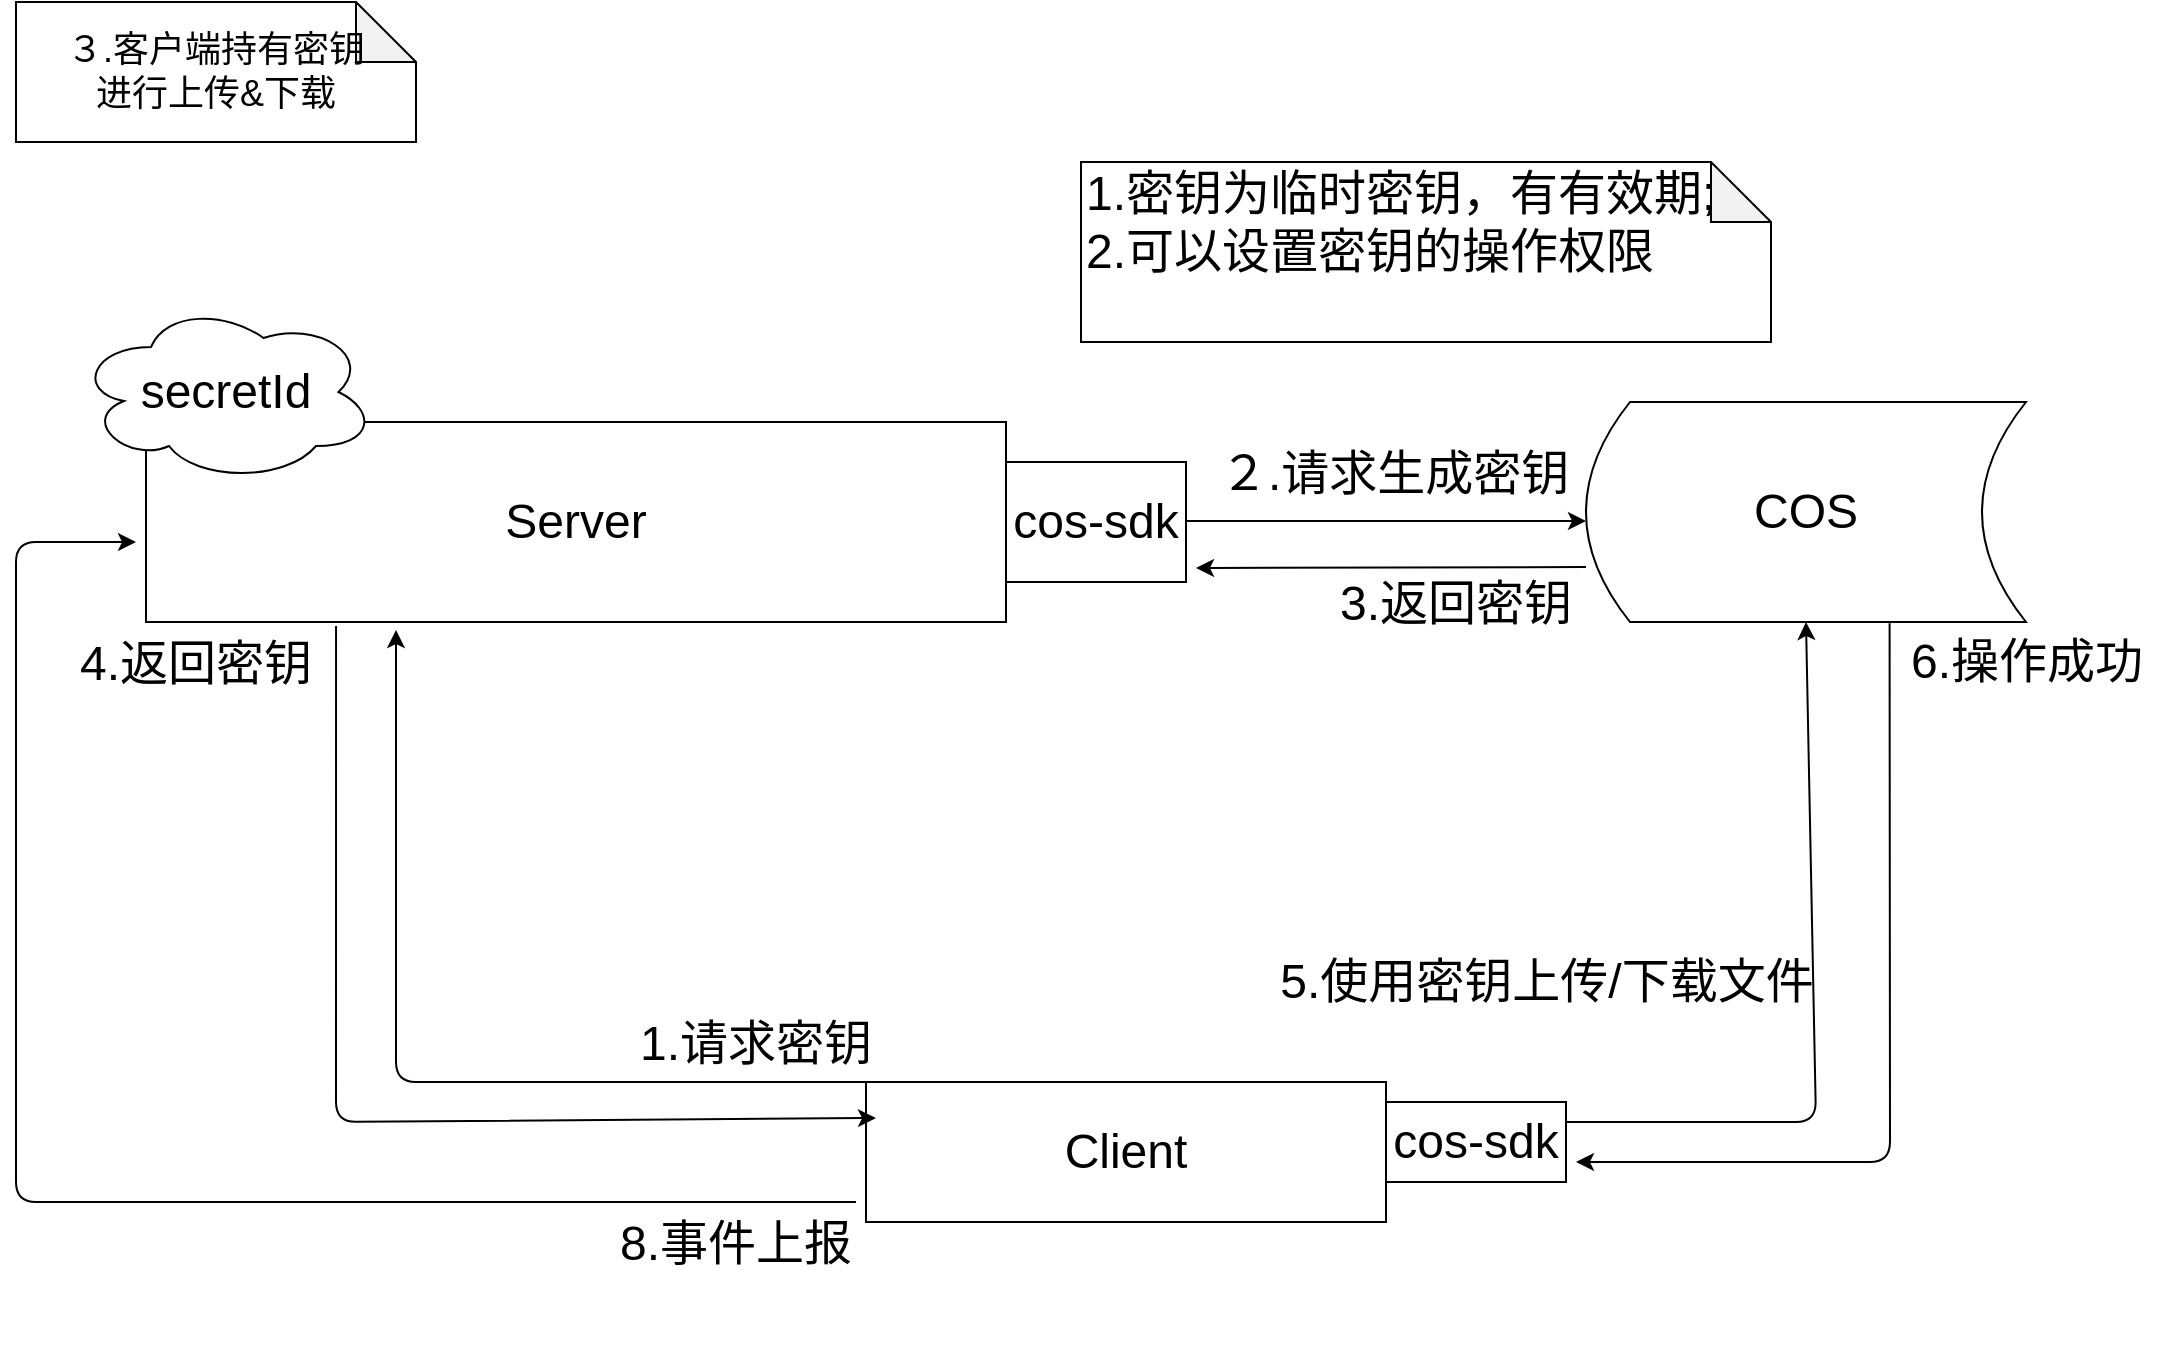 <mxfile version="13.1.3" type="github">
  <diagram name="Page-1" id="5f0bae14-7c28-e335-631c-24af17079c00">
    <mxGraphModel dx="2740" dy="952" grid="1" gridSize="10" guides="1" tooltips="1" connect="1" arrows="1" fold="1" page="1" pageScale="1" pageWidth="1100" pageHeight="850" background="#ffffff" math="0" shadow="0">
      <root>
        <mxCell id="0" />
        <mxCell id="1" parent="0" />
        <mxCell id="2BbbxaQr6hZSvzHqME9C-2" value="&lt;font style=&quot;font-size: 24px&quot;&gt;Server&lt;/font&gt;" style="rounded=0;whiteSpace=wrap;html=1;" parent="1" vertex="1">
          <mxGeometry x="25" y="260" width="430" height="100" as="geometry" />
        </mxCell>
        <mxCell id="2BbbxaQr6hZSvzHqME9C-3" value="&lt;font style=&quot;font-size: 24px&quot;&gt;Client&lt;/font&gt;" style="rounded=0;whiteSpace=wrap;html=1;" parent="1" vertex="1">
          <mxGeometry x="385" y="590" width="260" height="70" as="geometry" />
        </mxCell>
        <mxCell id="2BbbxaQr6hZSvzHqME9C-6" value="&lt;font style=&quot;font-size: 24px&quot;&gt;COS&lt;/font&gt;" style="shape=dataStorage;whiteSpace=wrap;html=1;" parent="1" vertex="1">
          <mxGeometry x="745" y="250" width="220" height="110" as="geometry" />
        </mxCell>
        <mxCell id="2BbbxaQr6hZSvzHqME9C-18" value="" style="endArrow=classic;html=1;" parent="1" edge="1">
          <mxGeometry width="50" height="50" relative="1" as="geometry">
            <mxPoint x="545" y="309.5" as="sourcePoint" />
            <mxPoint x="745" y="309.5" as="targetPoint" />
            <Array as="points">
              <mxPoint x="685" y="309.5" />
            </Array>
          </mxGeometry>
        </mxCell>
        <mxCell id="2BbbxaQr6hZSvzHqME9C-30" value="&lt;span style=&quot;text-align: center&quot;&gt;&lt;font style=&quot;font-size: 24px&quot;&gt;1.请求密钥&lt;/font&gt;&lt;/span&gt;" style="text;whiteSpace=wrap;html=1;" parent="1" vertex="1">
          <mxGeometry x="270" y="550" width="210" height="80" as="geometry" />
        </mxCell>
        <mxCell id="2BbbxaQr6hZSvzHqME9C-35" value="&lt;font style=&quot;font-size: 18px&quot;&gt;３.客户端持有密钥&lt;br&gt;进行上传&amp;amp;下载&lt;br&gt;&lt;/font&gt;" style="shape=note;whiteSpace=wrap;html=1;backgroundOutline=1;darkOpacity=0.05;" parent="1" vertex="1">
          <mxGeometry x="-40" y="50" width="200" height="70" as="geometry" />
        </mxCell>
        <mxCell id="sp5xluREkhG6h_Tq_4LH-2" value="&lt;font style=&quot;font-size: 24px&quot;&gt;secretId&lt;/font&gt;" style="ellipse;shape=cloud;whiteSpace=wrap;html=1;" parent="1" vertex="1">
          <mxGeometry x="-10" y="200" width="150" height="90" as="geometry" />
        </mxCell>
        <mxCell id="sp5xluREkhG6h_Tq_4LH-4" value="&lt;font style=&quot;font-size: 24px&quot;&gt;cos-sdk&lt;/font&gt;" style="rounded=0;whiteSpace=wrap;html=1;" parent="1" vertex="1">
          <mxGeometry x="455" y="280" width="90" height="60" as="geometry" />
        </mxCell>
        <mxCell id="zxILmdE_aTLb1eIWgR9r-1" value="" style="endArrow=classic;html=1;exitX=0;exitY=0.75;exitDx=0;exitDy=0;" parent="1" source="2BbbxaQr6hZSvzHqME9C-6" edge="1">
          <mxGeometry width="50" height="50" relative="1" as="geometry">
            <mxPoint x="490" y="410" as="sourcePoint" />
            <mxPoint x="550" y="333" as="targetPoint" />
          </mxGeometry>
        </mxCell>
        <mxCell id="zxILmdE_aTLb1eIWgR9r-2" value="" style="endArrow=classic;html=1;exitX=0;exitY=0;exitDx=0;exitDy=0;" parent="1" source="2BbbxaQr6hZSvzHqME9C-3" edge="1">
          <mxGeometry width="50" height="50" relative="1" as="geometry">
            <mxPoint x="380" y="625" as="sourcePoint" />
            <mxPoint x="150" y="364" as="targetPoint" />
            <Array as="points">
              <mxPoint x="150" y="590" />
            </Array>
          </mxGeometry>
        </mxCell>
        <mxCell id="zxILmdE_aTLb1eIWgR9r-3" value="&lt;span style=&quot;text-align: center&quot;&gt;&lt;font style=&quot;font-size: 24px&quot;&gt;２.请求生成密钥&lt;/font&gt;&lt;/span&gt;" style="text;whiteSpace=wrap;html=1;" parent="1" vertex="1">
          <mxGeometry x="560" y="265" width="210" height="80" as="geometry" />
        </mxCell>
        <mxCell id="zxILmdE_aTLb1eIWgR9r-4" value="&lt;span style=&quot;text-align: center&quot;&gt;&lt;font style=&quot;font-size: 24px&quot;&gt;3.返回密钥&lt;/font&gt;&lt;/span&gt;" style="text;whiteSpace=wrap;html=1;" parent="1" vertex="1">
          <mxGeometry x="620" y="330" width="210" height="80" as="geometry" />
        </mxCell>
        <mxCell id="zxILmdE_aTLb1eIWgR9r-5" value="" style="endArrow=classic;html=1;exitX=0.221;exitY=1.02;exitDx=0;exitDy=0;exitPerimeter=0;" parent="1" edge="1" source="2BbbxaQr6hZSvzHqME9C-2">
          <mxGeometry width="50" height="50" relative="1" as="geometry">
            <mxPoint x="240" y="370" as="sourcePoint" />
            <mxPoint x="390" y="608" as="targetPoint" />
            <Array as="points">
              <mxPoint x="120" y="610" />
            </Array>
          </mxGeometry>
        </mxCell>
        <mxCell id="zxILmdE_aTLb1eIWgR9r-6" value="&lt;span style=&quot;text-align: center&quot;&gt;&lt;font style=&quot;font-size: 24px&quot;&gt;4.返回密钥&lt;/font&gt;&lt;/span&gt;" style="text;whiteSpace=wrap;html=1;" parent="1" vertex="1">
          <mxGeometry x="-10" y="360" width="210" height="80" as="geometry" />
        </mxCell>
        <mxCell id="Sv0P2uase_pLkztzvCiE-1" value="&lt;font style=&quot;font-size: 24px&quot;&gt;cos-sdk&lt;/font&gt;" style="rounded=0;whiteSpace=wrap;html=1;" parent="1" vertex="1">
          <mxGeometry x="645" y="600" width="90" height="40" as="geometry" />
        </mxCell>
        <mxCell id="Sv0P2uase_pLkztzvCiE-2" value="" style="endArrow=classic;html=1;exitX=1;exitY=0.25;exitDx=0;exitDy=0;entryX=0.5;entryY=1;entryDx=0;entryDy=0;" parent="1" source="Sv0P2uase_pLkztzvCiE-1" target="2BbbxaQr6hZSvzHqME9C-6" edge="1">
          <mxGeometry width="50" height="50" relative="1" as="geometry">
            <mxPoint x="440" y="460" as="sourcePoint" />
            <mxPoint x="860" y="370" as="targetPoint" />
            <Array as="points">
              <mxPoint x="860" y="610" />
            </Array>
          </mxGeometry>
        </mxCell>
        <mxCell id="Sv0P2uase_pLkztzvCiE-3" value="&lt;font style=&quot;font-size: 24px&quot;&gt;5.使用密钥上传/下载文件&lt;/font&gt;" style="text;html=1;align=center;verticalAlign=middle;resizable=0;points=[];autosize=1;" parent="1" vertex="1">
          <mxGeometry x="580" y="530" width="290" height="20" as="geometry" />
        </mxCell>
        <mxCell id="Sv0P2uase_pLkztzvCiE-4" value="&lt;font style=&quot;font-size: 24px&quot;&gt;1.密钥为临时密钥，有有效期;&lt;br&gt;2.可以设置密钥的操作权限&lt;br&gt;&lt;br&gt;&lt;/font&gt;" style="shape=note;whiteSpace=wrap;html=1;backgroundOutline=1;darkOpacity=0.05;align=left;" parent="1" vertex="1">
          <mxGeometry x="492.5" y="130" width="345" height="90" as="geometry" />
        </mxCell>
        <mxCell id="uOgvu6rKqU1T-ngewVmN-2" value="" style="endArrow=classic;html=1;" edge="1" parent="1">
          <mxGeometry width="50" height="50" relative="1" as="geometry">
            <mxPoint x="380" y="650" as="sourcePoint" />
            <mxPoint x="20" y="320" as="targetPoint" />
            <Array as="points">
              <mxPoint x="-40" y="650" />
              <mxPoint x="-40" y="320" />
            </Array>
          </mxGeometry>
        </mxCell>
        <mxCell id="uOgvu6rKqU1T-ngewVmN-4" value="&lt;div style=&quot;text-align: center&quot;&gt;&lt;span style=&quot;font-size: 24px&quot;&gt;8.事件上报&lt;/span&gt;&lt;/div&gt;" style="text;whiteSpace=wrap;html=1;" vertex="1" parent="1">
          <mxGeometry x="260" y="650" width="210" height="80" as="geometry" />
        </mxCell>
        <mxCell id="uOgvu6rKqU1T-ngewVmN-5" value="" style="endArrow=classic;html=1;exitX=0.69;exitY=1.006;exitDx=0;exitDy=0;exitPerimeter=0;" edge="1" parent="1" source="2BbbxaQr6hZSvzHqME9C-6">
          <mxGeometry width="50" height="50" relative="1" as="geometry">
            <mxPoint x="745.0" y="620" as="sourcePoint" />
            <mxPoint x="740" y="630" as="targetPoint" />
            <Array as="points">
              <mxPoint x="897" y="630" />
            </Array>
          </mxGeometry>
        </mxCell>
        <mxCell id="uOgvu6rKqU1T-ngewVmN-7" value="&lt;font style=&quot;font-size: 24px&quot;&gt;6.操作成功&lt;/font&gt;" style="text;html=1;align=center;verticalAlign=middle;resizable=0;points=[];autosize=1;" vertex="1" parent="1">
          <mxGeometry x="900" y="370" width="130" height="20" as="geometry" />
        </mxCell>
      </root>
    </mxGraphModel>
  </diagram>
</mxfile>
